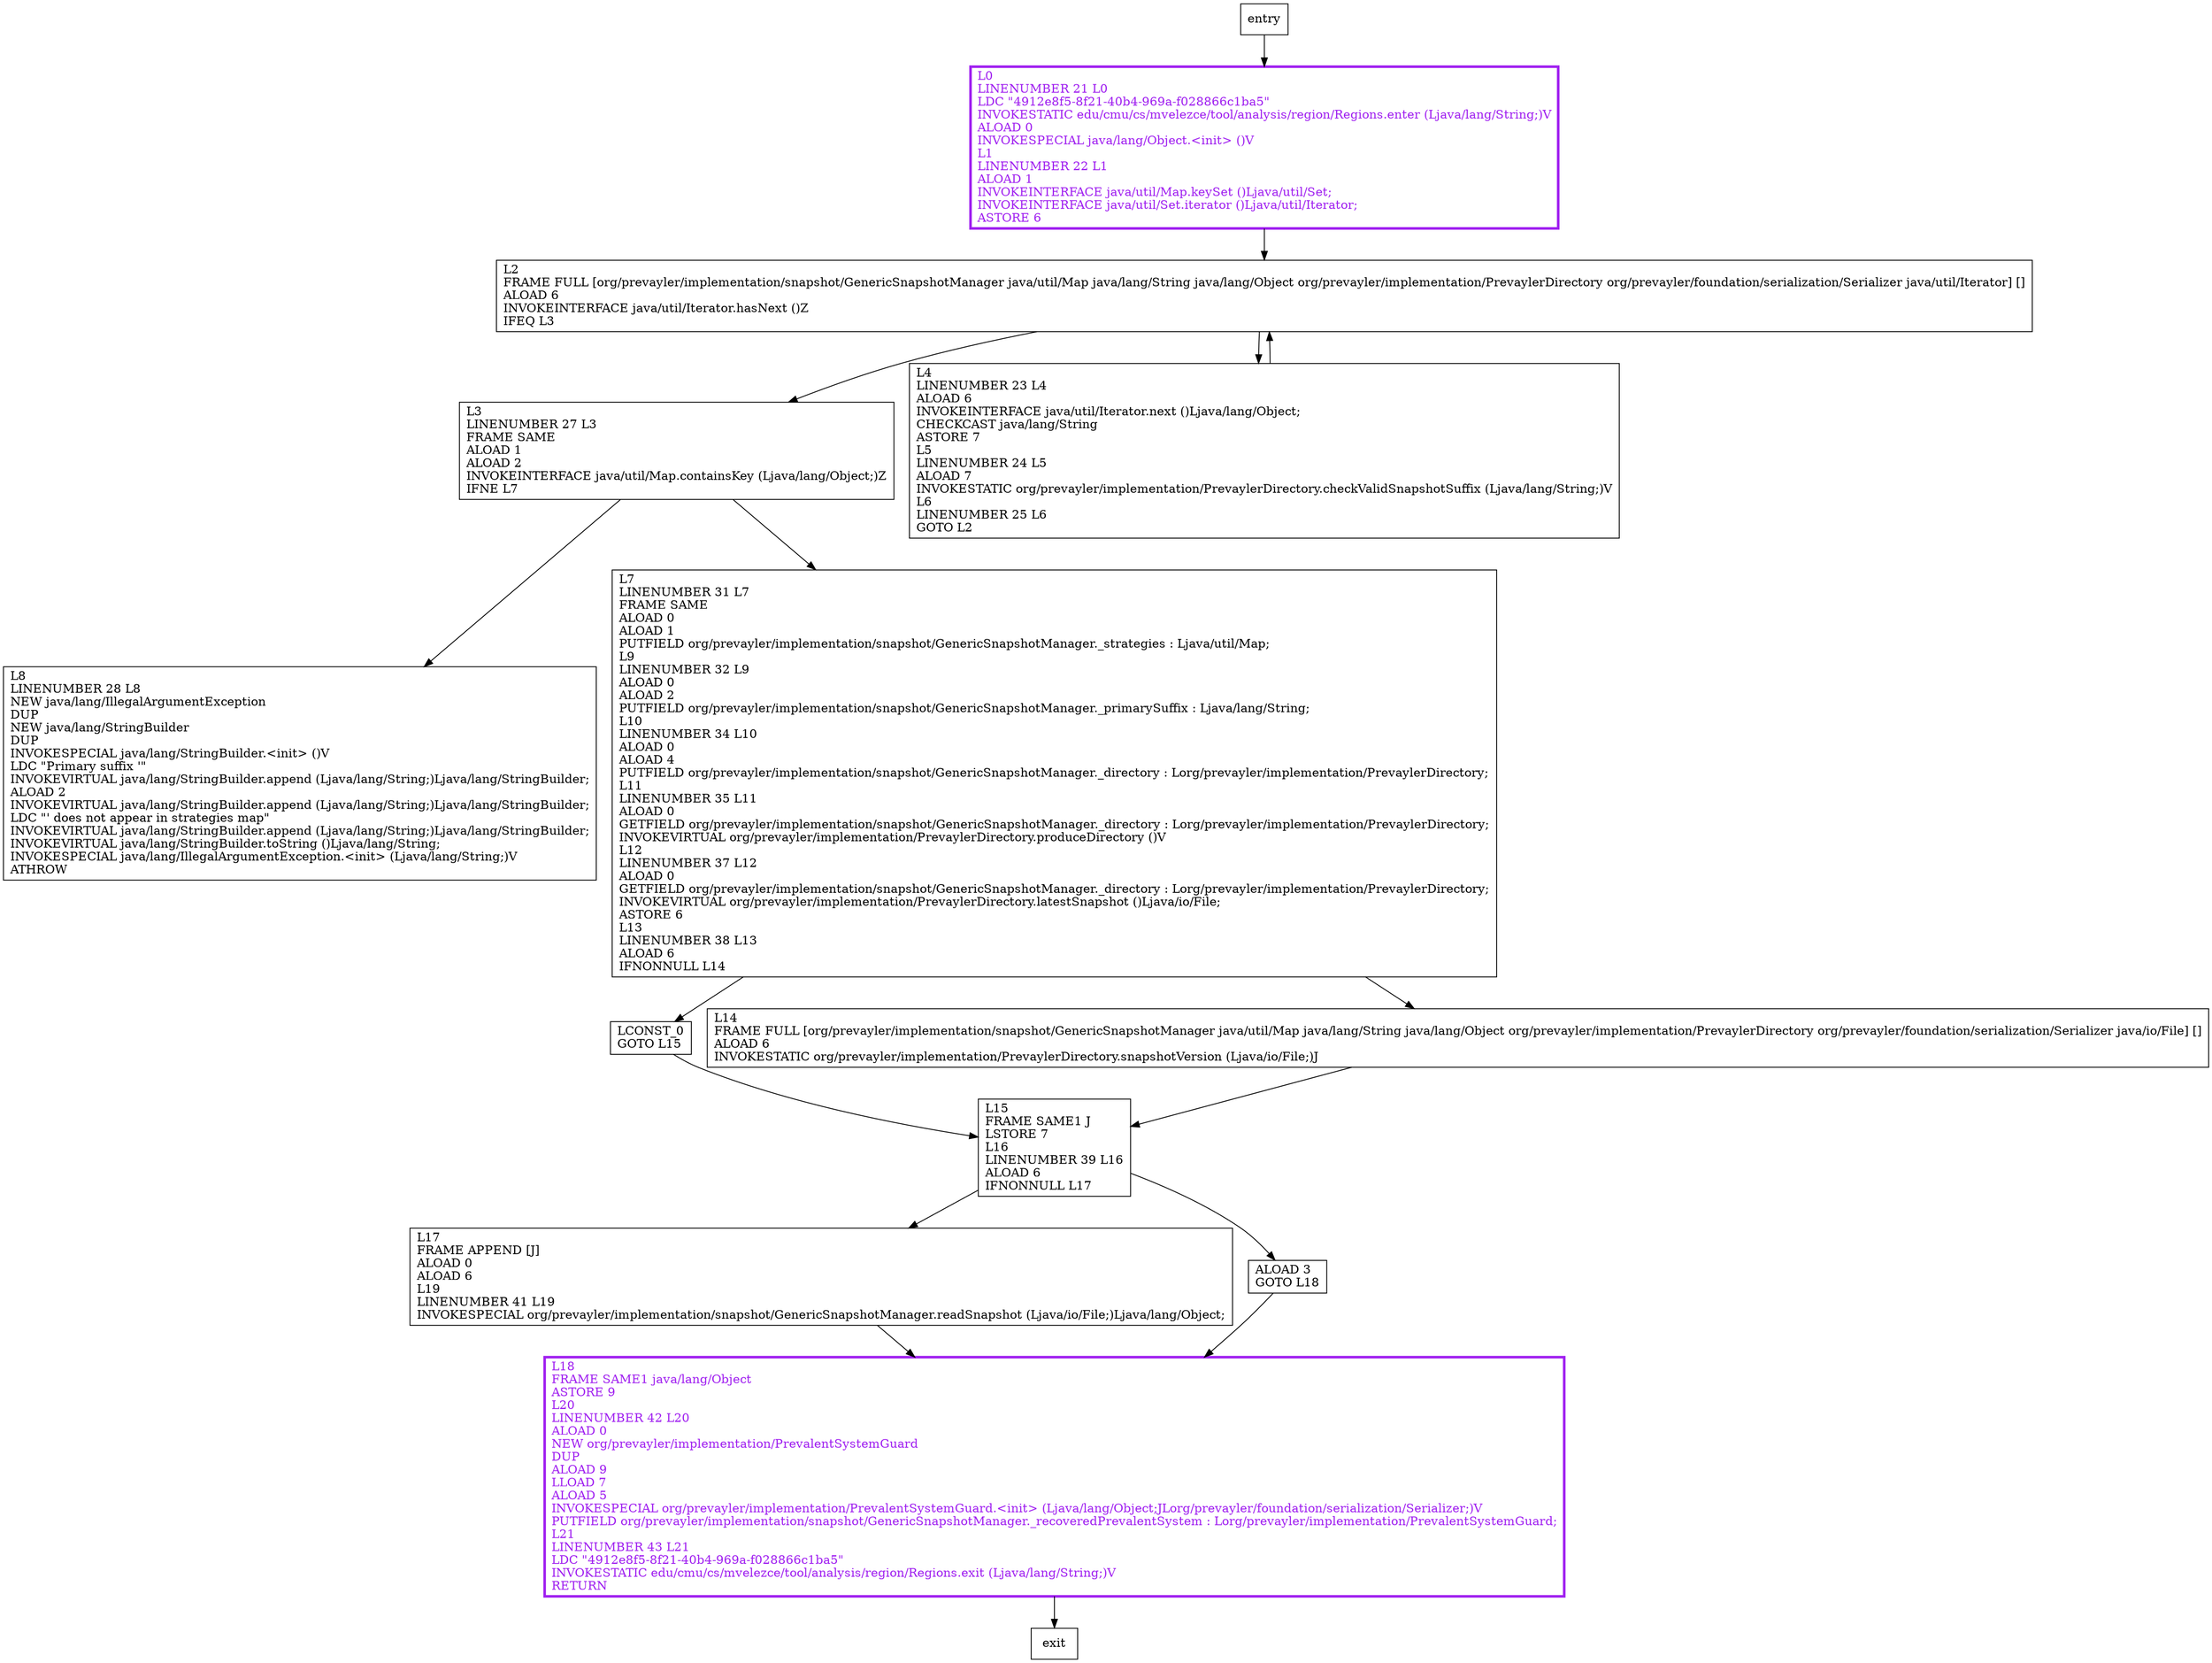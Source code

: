 digraph <init> {
node [shape=record];
1021556947 [label="L8\lLINENUMBER 28 L8\lNEW java/lang/IllegalArgumentException\lDUP\lNEW java/lang/StringBuilder\lDUP\lINVOKESPECIAL java/lang/StringBuilder.\<init\> ()V\lLDC \"Primary suffix '\"\lINVOKEVIRTUAL java/lang/StringBuilder.append (Ljava/lang/String;)Ljava/lang/StringBuilder;\lALOAD 2\lINVOKEVIRTUAL java/lang/StringBuilder.append (Ljava/lang/String;)Ljava/lang/StringBuilder;\lLDC \"' does not appear in strategies map\"\lINVOKEVIRTUAL java/lang/StringBuilder.append (Ljava/lang/String;)Ljava/lang/StringBuilder;\lINVOKEVIRTUAL java/lang/StringBuilder.toString ()Ljava/lang/String;\lINVOKESPECIAL java/lang/IllegalArgumentException.\<init\> (Ljava/lang/String;)V\lATHROW\l"];
1319169118 [label="L0\lLINENUMBER 21 L0\lLDC \"4912e8f5-8f21-40b4-969a-f028866c1ba5\"\lINVOKESTATIC edu/cmu/cs/mvelezce/tool/analysis/region/Regions.enter (Ljava/lang/String;)V\lALOAD 0\lINVOKESPECIAL java/lang/Object.\<init\> ()V\lL1\lLINENUMBER 22 L1\lALOAD 1\lINVOKEINTERFACE java/util/Map.keySet ()Ljava/util/Set;\lINVOKEINTERFACE java/util/Set.iterator ()Ljava/util/Iterator;\lASTORE 6\l"];
1918904681 [label="L15\lFRAME SAME1 J\lLSTORE 7\lL16\lLINENUMBER 39 L16\lALOAD 6\lIFNONNULL L17\l"];
1369469563 [label="L7\lLINENUMBER 31 L7\lFRAME SAME\lALOAD 0\lALOAD 1\lPUTFIELD org/prevayler/implementation/snapshot/GenericSnapshotManager._strategies : Ljava/util/Map;\lL9\lLINENUMBER 32 L9\lALOAD 0\lALOAD 2\lPUTFIELD org/prevayler/implementation/snapshot/GenericSnapshotManager._primarySuffix : Ljava/lang/String;\lL10\lLINENUMBER 34 L10\lALOAD 0\lALOAD 4\lPUTFIELD org/prevayler/implementation/snapshot/GenericSnapshotManager._directory : Lorg/prevayler/implementation/PrevaylerDirectory;\lL11\lLINENUMBER 35 L11\lALOAD 0\lGETFIELD org/prevayler/implementation/snapshot/GenericSnapshotManager._directory : Lorg/prevayler/implementation/PrevaylerDirectory;\lINVOKEVIRTUAL org/prevayler/implementation/PrevaylerDirectory.produceDirectory ()V\lL12\lLINENUMBER 37 L12\lALOAD 0\lGETFIELD org/prevayler/implementation/snapshot/GenericSnapshotManager._directory : Lorg/prevayler/implementation/PrevaylerDirectory;\lINVOKEVIRTUAL org/prevayler/implementation/PrevaylerDirectory.latestSnapshot ()Ljava/io/File;\lASTORE 6\lL13\lLINENUMBER 38 L13\lALOAD 6\lIFNONNULL L14\l"];
413904684 [label="L2\lFRAME FULL [org/prevayler/implementation/snapshot/GenericSnapshotManager java/util/Map java/lang/String java/lang/Object org/prevayler/implementation/PrevaylerDirectory org/prevayler/foundation/serialization/Serializer java/util/Iterator] []\lALOAD 6\lINVOKEINTERFACE java/util/Iterator.hasNext ()Z\lIFEQ L3\l"];
772025491 [label="L18\lFRAME SAME1 java/lang/Object\lASTORE 9\lL20\lLINENUMBER 42 L20\lALOAD 0\lNEW org/prevayler/implementation/PrevalentSystemGuard\lDUP\lALOAD 9\lLLOAD 7\lALOAD 5\lINVOKESPECIAL org/prevayler/implementation/PrevalentSystemGuard.\<init\> (Ljava/lang/Object;JLorg/prevayler/foundation/serialization/Serializer;)V\lPUTFIELD org/prevayler/implementation/snapshot/GenericSnapshotManager._recoveredPrevalentSystem : Lorg/prevayler/implementation/PrevalentSystemGuard;\lL21\lLINENUMBER 43 L21\lLDC \"4912e8f5-8f21-40b4-969a-f028866c1ba5\"\lINVOKESTATIC edu/cmu/cs/mvelezce/tool/analysis/region/Regions.exit (Ljava/lang/String;)V\lRETURN\l"];
1407464150 [label="L17\lFRAME APPEND [J]\lALOAD 0\lALOAD 6\lL19\lLINENUMBER 41 L19\lINVOKESPECIAL org/prevayler/implementation/snapshot/GenericSnapshotManager.readSnapshot (Ljava/io/File;)Ljava/lang/Object;\l"];
51244206 [label="ALOAD 3\lGOTO L18\l"];
545371304 [label="LCONST_0\lGOTO L15\l"];
1695983081 [label="L14\lFRAME FULL [org/prevayler/implementation/snapshot/GenericSnapshotManager java/util/Map java/lang/String java/lang/Object org/prevayler/implementation/PrevaylerDirectory org/prevayler/foundation/serialization/Serializer java/io/File] []\lALOAD 6\lINVOKESTATIC org/prevayler/implementation/PrevaylerDirectory.snapshotVersion (Ljava/io/File;)J\l"];
39710306 [label="L3\lLINENUMBER 27 L3\lFRAME SAME\lALOAD 1\lALOAD 2\lINVOKEINTERFACE java/util/Map.containsKey (Ljava/lang/Object;)Z\lIFNE L7\l"];
404235904 [label="L4\lLINENUMBER 23 L4\lALOAD 6\lINVOKEINTERFACE java/util/Iterator.next ()Ljava/lang/Object;\lCHECKCAST java/lang/String\lASTORE 7\lL5\lLINENUMBER 24 L5\lALOAD 7\lINVOKESTATIC org/prevayler/implementation/PrevaylerDirectory.checkValidSnapshotSuffix (Ljava/lang/String;)V\lL6\lLINENUMBER 25 L6\lGOTO L2\l"];
entry;
exit;
1918904681 -> 1407464150;
1918904681 -> 51244206;
1369469563 -> 545371304;
1369469563 -> 1695983081;
772025491 -> exit;
1695983081 -> 1918904681;
39710306 -> 1021556947;
39710306 -> 1369469563;
1319169118 -> 413904684;
entry -> 1319169118;
413904684 -> 39710306;
413904684 -> 404235904;
1407464150 -> 772025491;
51244206 -> 772025491;
545371304 -> 1918904681;
404235904 -> 413904684;
1319169118[fontcolor="purple", penwidth=3, color="purple"];
772025491[fontcolor="purple", penwidth=3, color="purple"];
}
